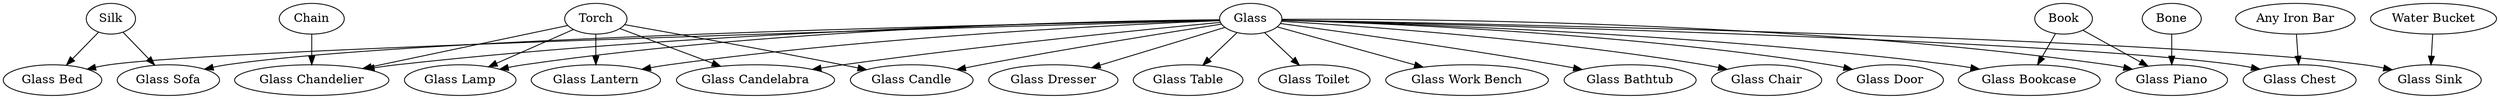digraph G {
  "Glass" -> "Glass Bathtub" [color="black"];
  "Glass" -> "Glass Bed" [color="black"];
  "Silk" -> "Glass Bed" [color="black"];
  "Book" -> "Glass Bookcase" [color="black"];
  "Glass" -> "Glass Bookcase" [color="black"];
  "Glass" -> "Glass Candelabra" [color="black"];
  "Torch" -> "Glass Candelabra" [color="black"];
  "Glass" -> "Glass Candle" [color="black"];
  "Torch" -> "Glass Candle" [color="black"];
  "Glass" -> "Glass Chair" [color="black"];
  "Chain" -> "Glass Chandelier" [color="black"];
  "Glass" -> "Glass Chandelier" [color="black"];
  "Torch" -> "Glass Chandelier" [color="black"];
  "Any Iron Bar" -> "Glass Chest" [color="black"];
  "Glass" -> "Glass Chest" [color="black"];
  "Glass" -> "Glass Door" [color="black"];
  "Glass" -> "Glass Dresser" [color="black"];
  "Glass" -> "Glass Lamp" [color="black"];
  "Torch" -> "Glass Lamp" [color="black"];
  "Glass" -> "Glass Lantern" [color="black"];
  "Torch" -> "Glass Lantern" [color="black"];
  "Bone" -> "Glass Piano" [color="black"];
  "Book" -> "Glass Piano" [color="black"];
  "Glass" -> "Glass Piano" [color="black"];
  "Glass" -> "Glass Sink" [color="black"];
  "Water Bucket" -> "Glass Sink" [color="black"];
  "Glass" -> "Glass Sofa" [color="black"];
  "Silk" -> "Glass Sofa" [color="black"];
  "Glass" -> "Glass Table" [color="black"];
  "Glass" -> "Glass Toilet" [color="black"];
  "Glass" -> "Glass Work Bench" [color="black"];
}
